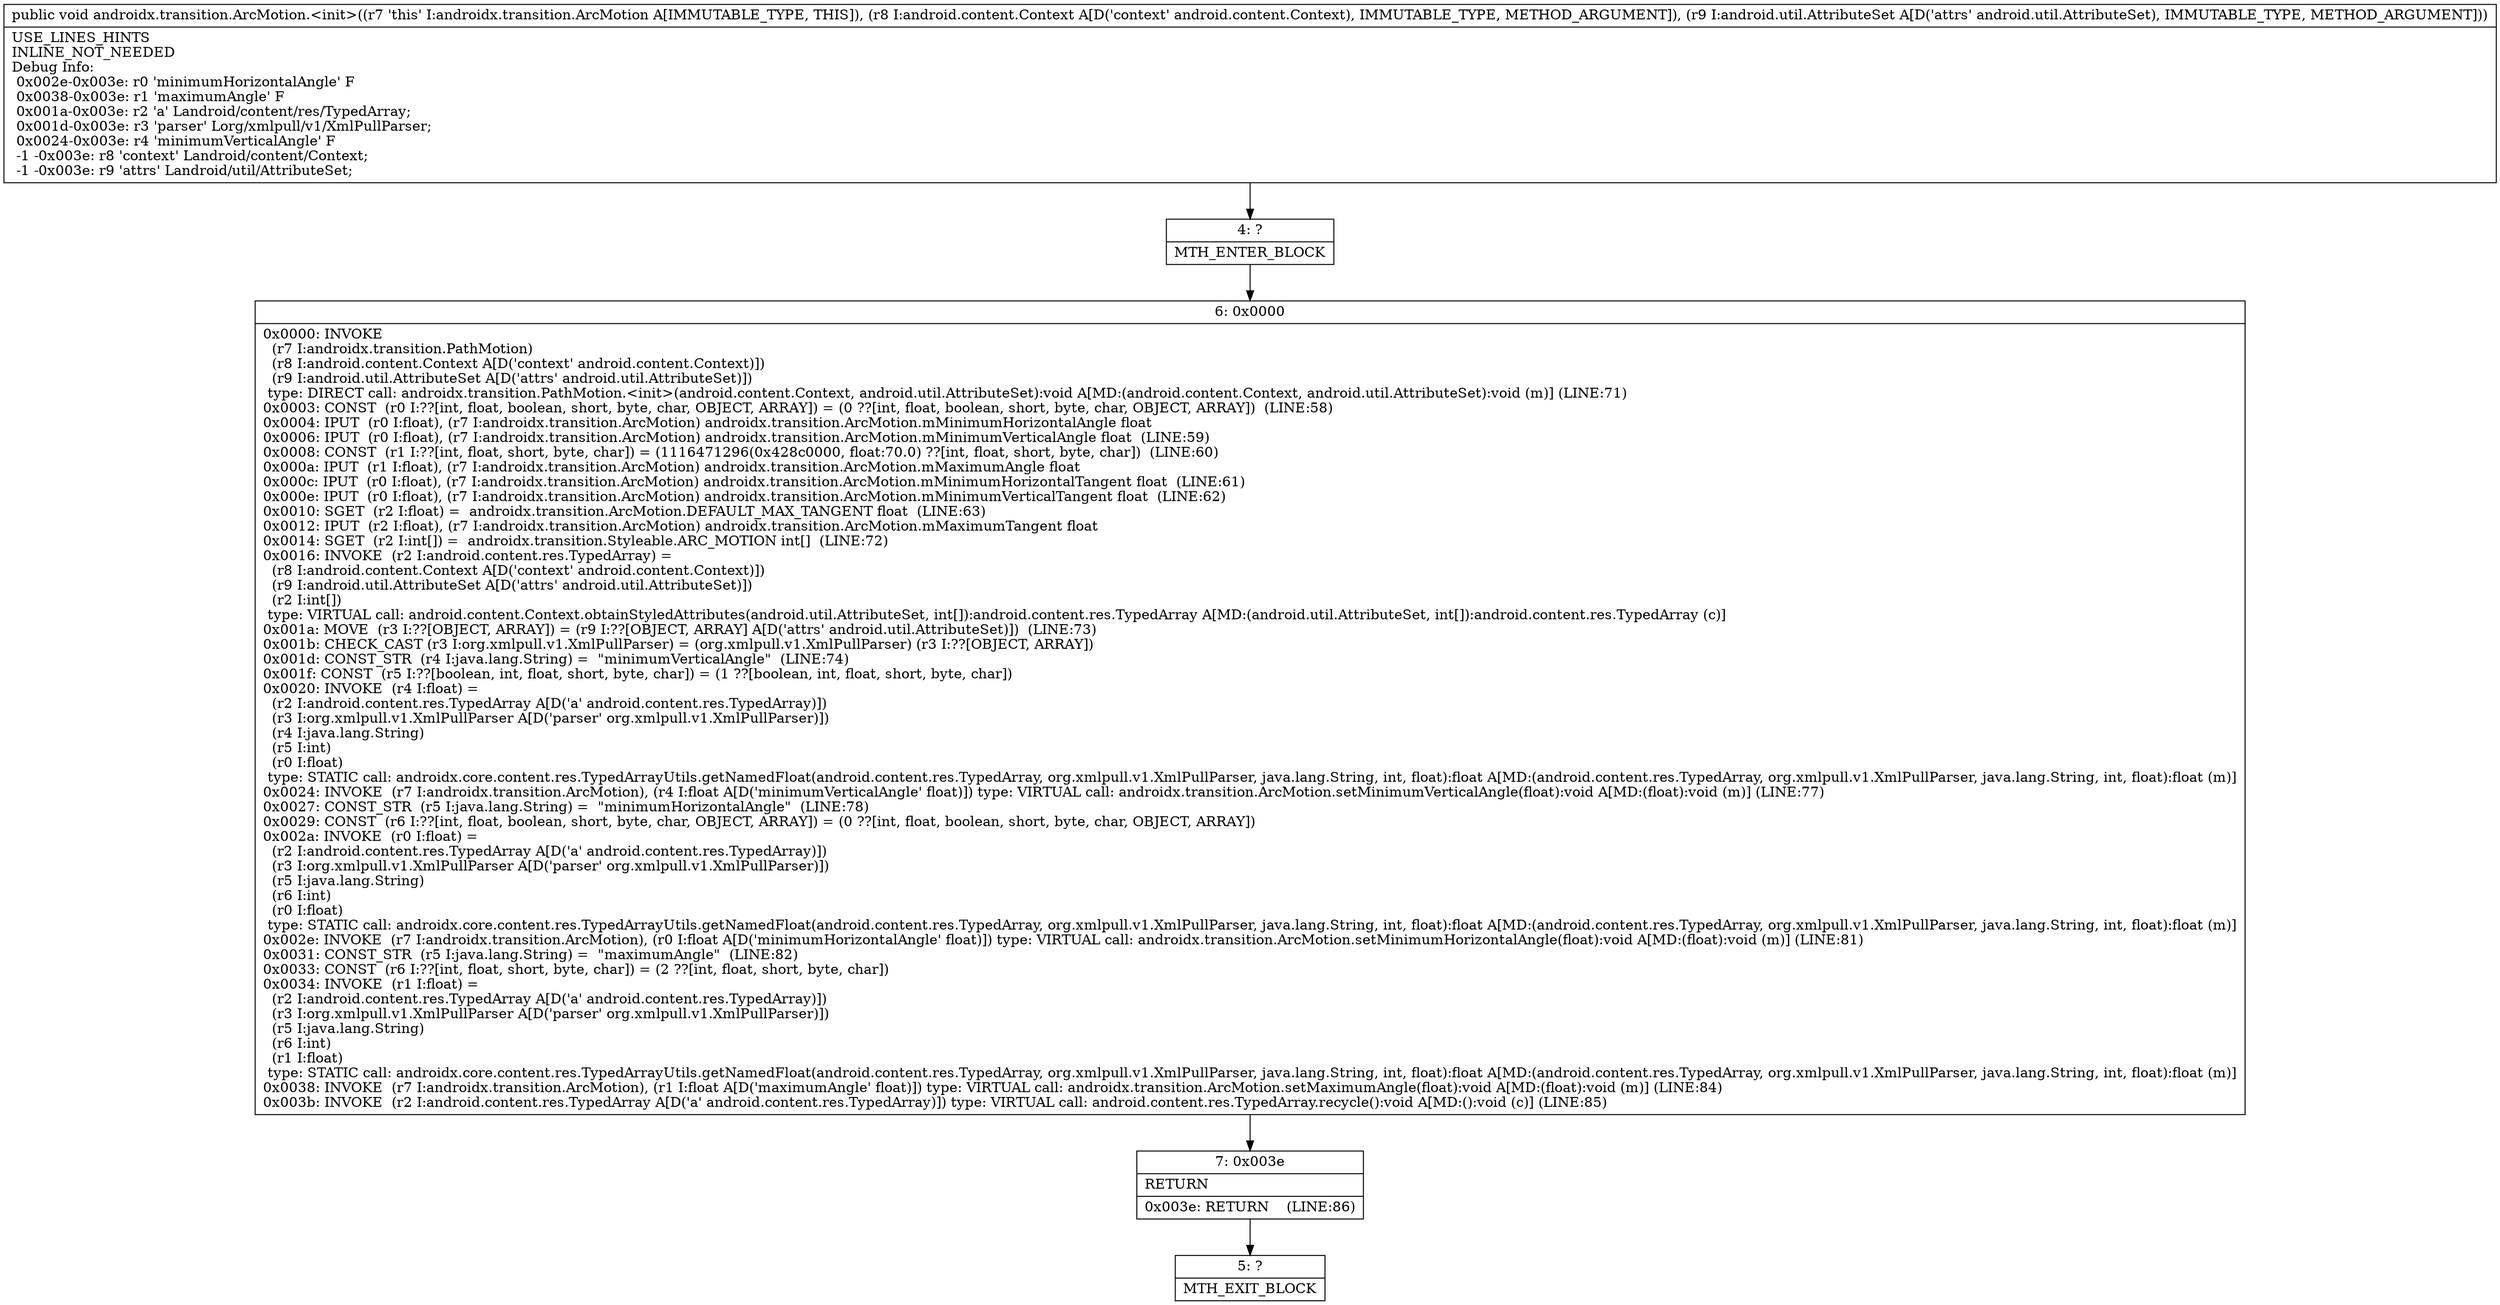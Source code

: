 digraph "CFG forandroidx.transition.ArcMotion.\<init\>(Landroid\/content\/Context;Landroid\/util\/AttributeSet;)V" {
Node_4 [shape=record,label="{4\:\ ?|MTH_ENTER_BLOCK\l}"];
Node_6 [shape=record,label="{6\:\ 0x0000|0x0000: INVOKE  \l  (r7 I:androidx.transition.PathMotion)\l  (r8 I:android.content.Context A[D('context' android.content.Context)])\l  (r9 I:android.util.AttributeSet A[D('attrs' android.util.AttributeSet)])\l type: DIRECT call: androidx.transition.PathMotion.\<init\>(android.content.Context, android.util.AttributeSet):void A[MD:(android.content.Context, android.util.AttributeSet):void (m)] (LINE:71)\l0x0003: CONST  (r0 I:??[int, float, boolean, short, byte, char, OBJECT, ARRAY]) = (0 ??[int, float, boolean, short, byte, char, OBJECT, ARRAY])  (LINE:58)\l0x0004: IPUT  (r0 I:float), (r7 I:androidx.transition.ArcMotion) androidx.transition.ArcMotion.mMinimumHorizontalAngle float \l0x0006: IPUT  (r0 I:float), (r7 I:androidx.transition.ArcMotion) androidx.transition.ArcMotion.mMinimumVerticalAngle float  (LINE:59)\l0x0008: CONST  (r1 I:??[int, float, short, byte, char]) = (1116471296(0x428c0000, float:70.0) ??[int, float, short, byte, char])  (LINE:60)\l0x000a: IPUT  (r1 I:float), (r7 I:androidx.transition.ArcMotion) androidx.transition.ArcMotion.mMaximumAngle float \l0x000c: IPUT  (r0 I:float), (r7 I:androidx.transition.ArcMotion) androidx.transition.ArcMotion.mMinimumHorizontalTangent float  (LINE:61)\l0x000e: IPUT  (r0 I:float), (r7 I:androidx.transition.ArcMotion) androidx.transition.ArcMotion.mMinimumVerticalTangent float  (LINE:62)\l0x0010: SGET  (r2 I:float) =  androidx.transition.ArcMotion.DEFAULT_MAX_TANGENT float  (LINE:63)\l0x0012: IPUT  (r2 I:float), (r7 I:androidx.transition.ArcMotion) androidx.transition.ArcMotion.mMaximumTangent float \l0x0014: SGET  (r2 I:int[]) =  androidx.transition.Styleable.ARC_MOTION int[]  (LINE:72)\l0x0016: INVOKE  (r2 I:android.content.res.TypedArray) = \l  (r8 I:android.content.Context A[D('context' android.content.Context)])\l  (r9 I:android.util.AttributeSet A[D('attrs' android.util.AttributeSet)])\l  (r2 I:int[])\l type: VIRTUAL call: android.content.Context.obtainStyledAttributes(android.util.AttributeSet, int[]):android.content.res.TypedArray A[MD:(android.util.AttributeSet, int[]):android.content.res.TypedArray (c)]\l0x001a: MOVE  (r3 I:??[OBJECT, ARRAY]) = (r9 I:??[OBJECT, ARRAY] A[D('attrs' android.util.AttributeSet)])  (LINE:73)\l0x001b: CHECK_CAST (r3 I:org.xmlpull.v1.XmlPullParser) = (org.xmlpull.v1.XmlPullParser) (r3 I:??[OBJECT, ARRAY]) \l0x001d: CONST_STR  (r4 I:java.lang.String) =  \"minimumVerticalAngle\"  (LINE:74)\l0x001f: CONST  (r5 I:??[boolean, int, float, short, byte, char]) = (1 ??[boolean, int, float, short, byte, char]) \l0x0020: INVOKE  (r4 I:float) = \l  (r2 I:android.content.res.TypedArray A[D('a' android.content.res.TypedArray)])\l  (r3 I:org.xmlpull.v1.XmlPullParser A[D('parser' org.xmlpull.v1.XmlPullParser)])\l  (r4 I:java.lang.String)\l  (r5 I:int)\l  (r0 I:float)\l type: STATIC call: androidx.core.content.res.TypedArrayUtils.getNamedFloat(android.content.res.TypedArray, org.xmlpull.v1.XmlPullParser, java.lang.String, int, float):float A[MD:(android.content.res.TypedArray, org.xmlpull.v1.XmlPullParser, java.lang.String, int, float):float (m)]\l0x0024: INVOKE  (r7 I:androidx.transition.ArcMotion), (r4 I:float A[D('minimumVerticalAngle' float)]) type: VIRTUAL call: androidx.transition.ArcMotion.setMinimumVerticalAngle(float):void A[MD:(float):void (m)] (LINE:77)\l0x0027: CONST_STR  (r5 I:java.lang.String) =  \"minimumHorizontalAngle\"  (LINE:78)\l0x0029: CONST  (r6 I:??[int, float, boolean, short, byte, char, OBJECT, ARRAY]) = (0 ??[int, float, boolean, short, byte, char, OBJECT, ARRAY]) \l0x002a: INVOKE  (r0 I:float) = \l  (r2 I:android.content.res.TypedArray A[D('a' android.content.res.TypedArray)])\l  (r3 I:org.xmlpull.v1.XmlPullParser A[D('parser' org.xmlpull.v1.XmlPullParser)])\l  (r5 I:java.lang.String)\l  (r6 I:int)\l  (r0 I:float)\l type: STATIC call: androidx.core.content.res.TypedArrayUtils.getNamedFloat(android.content.res.TypedArray, org.xmlpull.v1.XmlPullParser, java.lang.String, int, float):float A[MD:(android.content.res.TypedArray, org.xmlpull.v1.XmlPullParser, java.lang.String, int, float):float (m)]\l0x002e: INVOKE  (r7 I:androidx.transition.ArcMotion), (r0 I:float A[D('minimumHorizontalAngle' float)]) type: VIRTUAL call: androidx.transition.ArcMotion.setMinimumHorizontalAngle(float):void A[MD:(float):void (m)] (LINE:81)\l0x0031: CONST_STR  (r5 I:java.lang.String) =  \"maximumAngle\"  (LINE:82)\l0x0033: CONST  (r6 I:??[int, float, short, byte, char]) = (2 ??[int, float, short, byte, char]) \l0x0034: INVOKE  (r1 I:float) = \l  (r2 I:android.content.res.TypedArray A[D('a' android.content.res.TypedArray)])\l  (r3 I:org.xmlpull.v1.XmlPullParser A[D('parser' org.xmlpull.v1.XmlPullParser)])\l  (r5 I:java.lang.String)\l  (r6 I:int)\l  (r1 I:float)\l type: STATIC call: androidx.core.content.res.TypedArrayUtils.getNamedFloat(android.content.res.TypedArray, org.xmlpull.v1.XmlPullParser, java.lang.String, int, float):float A[MD:(android.content.res.TypedArray, org.xmlpull.v1.XmlPullParser, java.lang.String, int, float):float (m)]\l0x0038: INVOKE  (r7 I:androidx.transition.ArcMotion), (r1 I:float A[D('maximumAngle' float)]) type: VIRTUAL call: androidx.transition.ArcMotion.setMaximumAngle(float):void A[MD:(float):void (m)] (LINE:84)\l0x003b: INVOKE  (r2 I:android.content.res.TypedArray A[D('a' android.content.res.TypedArray)]) type: VIRTUAL call: android.content.res.TypedArray.recycle():void A[MD:():void (c)] (LINE:85)\l}"];
Node_7 [shape=record,label="{7\:\ 0x003e|RETURN\l|0x003e: RETURN    (LINE:86)\l}"];
Node_5 [shape=record,label="{5\:\ ?|MTH_EXIT_BLOCK\l}"];
MethodNode[shape=record,label="{public void androidx.transition.ArcMotion.\<init\>((r7 'this' I:androidx.transition.ArcMotion A[IMMUTABLE_TYPE, THIS]), (r8 I:android.content.Context A[D('context' android.content.Context), IMMUTABLE_TYPE, METHOD_ARGUMENT]), (r9 I:android.util.AttributeSet A[D('attrs' android.util.AttributeSet), IMMUTABLE_TYPE, METHOD_ARGUMENT]))  | USE_LINES_HINTS\lINLINE_NOT_NEEDED\lDebug Info:\l  0x002e\-0x003e: r0 'minimumHorizontalAngle' F\l  0x0038\-0x003e: r1 'maximumAngle' F\l  0x001a\-0x003e: r2 'a' Landroid\/content\/res\/TypedArray;\l  0x001d\-0x003e: r3 'parser' Lorg\/xmlpull\/v1\/XmlPullParser;\l  0x0024\-0x003e: r4 'minimumVerticalAngle' F\l  \-1 \-0x003e: r8 'context' Landroid\/content\/Context;\l  \-1 \-0x003e: r9 'attrs' Landroid\/util\/AttributeSet;\l}"];
MethodNode -> Node_4;Node_4 -> Node_6;
Node_6 -> Node_7;
Node_7 -> Node_5;
}

